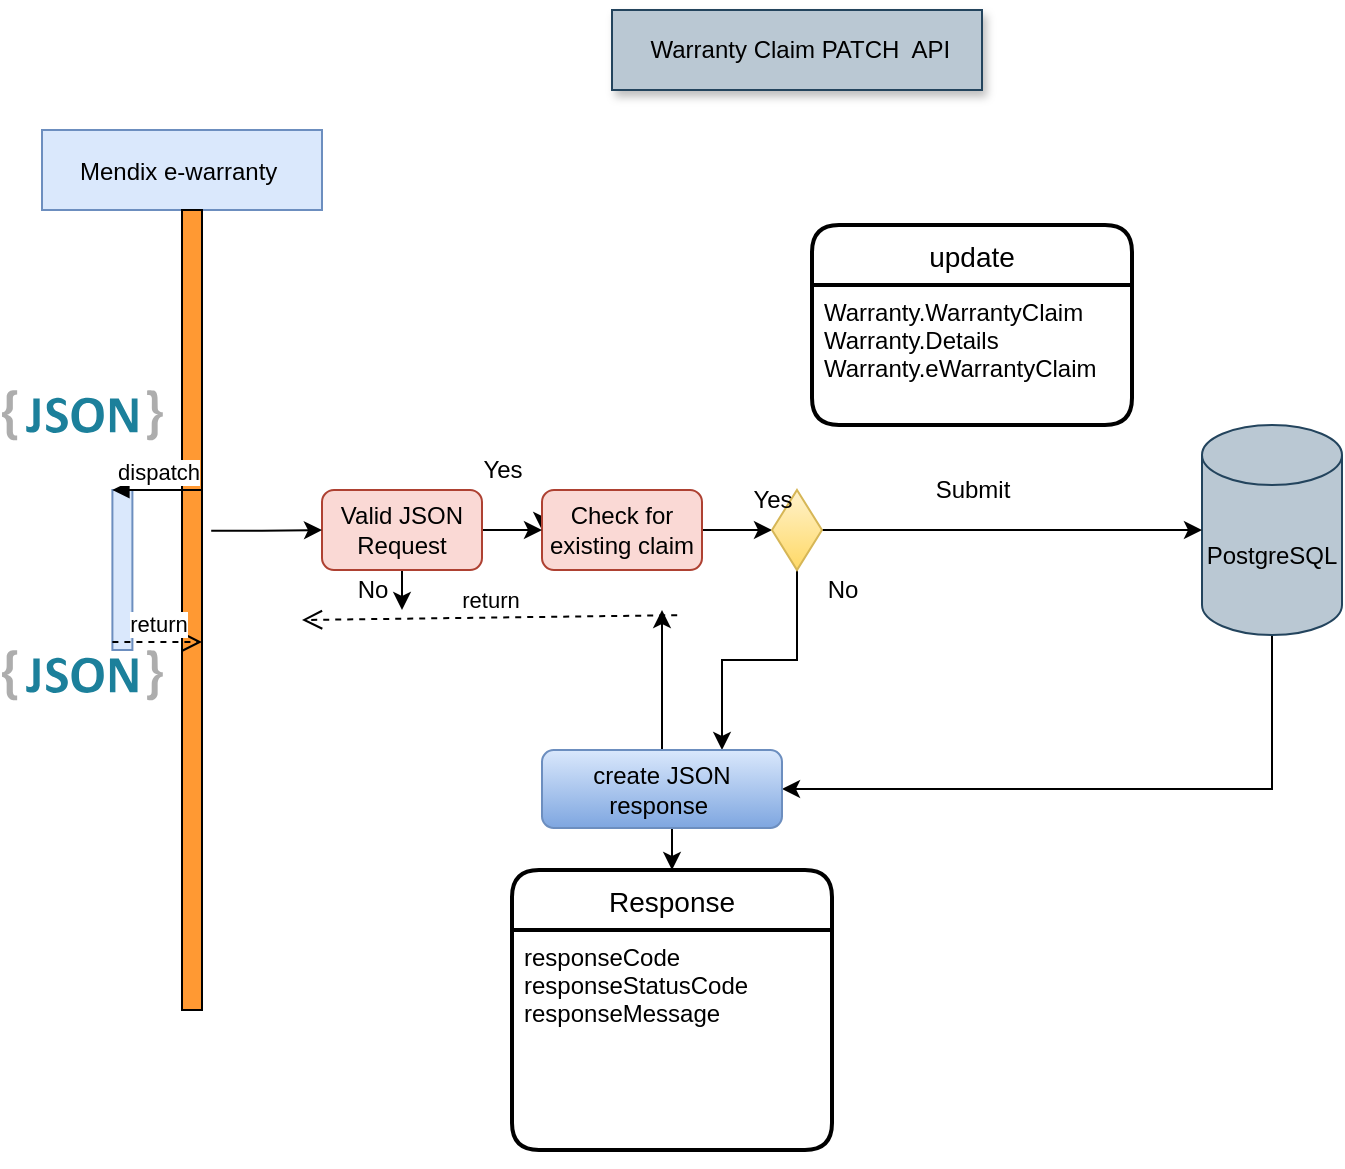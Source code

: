 <mxfile version="14.5.4" type="github">
  <diagram id="kgpKYQtTHZ0yAKxKKP6v" name="Page-1">
    <mxGraphModel dx="1502" dy="604" grid="1" gridSize="10" guides="1" tooltips="1" connect="1" arrows="1" fold="1" page="1" pageScale="1" pageWidth="850" pageHeight="1100" math="0" shadow="0">
      <root>
        <mxCell id="0" />
        <mxCell id="1" parent="0" />
        <object label="Mendix e-warranty " id="3nuBFxr9cyL0pnOWT2aG-1">
          <mxCell style="shape=umlLifeline;perimeter=lifelinePerimeter;container=1;collapsible=0;recursiveResize=0;rounded=0;shadow=0;strokeWidth=1;fillColor=#dae8fc;strokeColor=#6c8ebf;" parent="1" vertex="1">
            <mxGeometry x="30" y="70" width="140" height="440" as="geometry" />
          </mxCell>
        </object>
        <mxCell id="3nuBFxr9cyL0pnOWT2aG-2" value="" style="points=[];perimeter=orthogonalPerimeter;rounded=0;shadow=0;strokeWidth=1;fillColor=#FF9933;" parent="3nuBFxr9cyL0pnOWT2aG-1" vertex="1">
          <mxGeometry x="70" y="40" width="10" height="400" as="geometry" />
        </mxCell>
        <mxCell id="S-PPVUhzRQh5IIJFHJLY-30" value="&amp;nbsp;Warranty Claim PATCH&amp;nbsp; API" style="text;html=1;align=center;verticalAlign=middle;whiteSpace=wrap;rounded=0;shadow=1;fillColor=#bac8d3;strokeColor=#23445d;" parent="1" vertex="1">
          <mxGeometry x="315" y="10" width="185" height="40" as="geometry" />
        </mxCell>
        <mxCell id="uPZaJIyxfJ7PoCBkE-e1-34" value="&lt;span style=&quot;color: rgba(0 , 0 , 0 , 0) ; font-family: monospace ; font-size: 0px&quot;&gt;g&lt;/span&gt;" style="text;html=1;align=center;verticalAlign=middle;resizable=0;points=[];autosize=1;" parent="1" vertex="1">
          <mxGeometry x="440" y="250" width="20" height="20" as="geometry" />
        </mxCell>
        <mxCell id="18Ler7sBSwxNWshURoEd-2" style="edgeStyle=orthogonalEdgeStyle;rounded=0;orthogonalLoop=1;jettySize=auto;html=1;exitX=0.5;exitY=1;exitDx=0;exitDy=0;exitPerimeter=0;entryX=1;entryY=0.5;entryDx=0;entryDy=0;" edge="1" parent="1" source="8tkr-KhlQ4kUat4qIyOS-1" target="o4F7I5KbzvhBMEf7b5Hm-28">
          <mxGeometry relative="1" as="geometry">
            <mxPoint x="645" y="410" as="targetPoint" />
          </mxGeometry>
        </mxCell>
        <mxCell id="8tkr-KhlQ4kUat4qIyOS-1" value="PostgreSQL" style="shape=cylinder3;whiteSpace=wrap;html=1;boundedLbl=1;backgroundOutline=1;size=15;fillColor=#bac8d3;strokeColor=#23445d;" parent="1" vertex="1">
          <mxGeometry x="610" y="217.5" width="70" height="105" as="geometry" />
        </mxCell>
        <mxCell id="o4F7I5KbzvhBMEf7b5Hm-4" style="edgeStyle=orthogonalEdgeStyle;rounded=0;orthogonalLoop=1;jettySize=auto;html=1;entryX=0;entryY=0.5;entryDx=0;entryDy=0;exitX=1.46;exitY=0.401;exitDx=0;exitDy=0;exitPerimeter=0;" parent="1" source="18Ler7sBSwxNWshURoEd-11" target="o4F7I5KbzvhBMEf7b5Hm-2" edge="1">
          <mxGeometry relative="1" as="geometry">
            <mxPoint x="160" y="290" as="sourcePoint" />
          </mxGeometry>
        </mxCell>
        <mxCell id="U4aJJLkr5VwEqsjg9ysN-1" value="" style="html=1;points=[];perimeter=orthogonalPerimeter;fillColor=#dae8fc;strokeColor=#6c8ebf;" parent="1" vertex="1">
          <mxGeometry x="65.2" y="250" width="10" height="80" as="geometry" />
        </mxCell>
        <mxCell id="U4aJJLkr5VwEqsjg9ysN-2" value="dispatch" style="html=1;verticalAlign=bottom;endArrow=block;entryX=0;entryY=0;" parent="1" target="U4aJJLkr5VwEqsjg9ysN-1" edge="1">
          <mxGeometry relative="1" as="geometry">
            <mxPoint x="110" y="250" as="sourcePoint" />
          </mxGeometry>
        </mxCell>
        <mxCell id="U4aJJLkr5VwEqsjg9ysN-3" value="return" style="html=1;verticalAlign=bottom;endArrow=open;dashed=1;endSize=8;exitX=0;exitY=0.95;" parent="1" source="U4aJJLkr5VwEqsjg9ysN-1" edge="1">
          <mxGeometry relative="1" as="geometry">
            <mxPoint x="110" y="326" as="targetPoint" />
          </mxGeometry>
        </mxCell>
        <mxCell id="U4aJJLkr5VwEqsjg9ysN-4" value="" style="dashed=0;outlineConnect=0;html=1;align=center;labelPosition=center;verticalLabelPosition=bottom;verticalAlign=top;shape=mxgraph.weblogos.json_2" parent="1" vertex="1">
          <mxGeometry x="10" y="200" width="80.4" height="25.2" as="geometry" />
        </mxCell>
        <mxCell id="U4aJJLkr5VwEqsjg9ysN-5" value="" style="dashed=0;outlineConnect=0;html=1;align=center;labelPosition=center;verticalLabelPosition=bottom;verticalAlign=top;shape=mxgraph.weblogos.json_2" parent="1" vertex="1">
          <mxGeometry x="10" y="330" width="80.4" height="25.2" as="geometry" />
        </mxCell>
        <mxCell id="o4F7I5KbzvhBMEf7b5Hm-6" style="edgeStyle=orthogonalEdgeStyle;rounded=0;orthogonalLoop=1;jettySize=auto;html=1;exitX=1;exitY=0.5;exitDx=0;exitDy=0;entryX=0;entryY=0.5;entryDx=0;entryDy=0;" parent="1" source="o4F7I5KbzvhBMEf7b5Hm-2" target="o4F7I5KbzvhBMEf7b5Hm-5" edge="1">
          <mxGeometry relative="1" as="geometry" />
        </mxCell>
        <mxCell id="o4F7I5KbzvhBMEf7b5Hm-2" value="Check for existing claim" style="rounded=1;whiteSpace=wrap;html=1;fillColor=#fad9d5;strokeColor=#ae4132;" parent="1" vertex="1">
          <mxGeometry x="280" y="250" width="80" height="40" as="geometry" />
        </mxCell>
        <mxCell id="o4F7I5KbzvhBMEf7b5Hm-14" style="edgeStyle=orthogonalEdgeStyle;rounded=0;orthogonalLoop=1;jettySize=auto;html=1;entryX=0;entryY=0.5;entryDx=0;entryDy=0;entryPerimeter=0;" parent="1" source="o4F7I5KbzvhBMEf7b5Hm-5" edge="1" target="8tkr-KhlQ4kUat4qIyOS-1">
          <mxGeometry relative="1" as="geometry">
            <mxPoint x="640" y="270" as="targetPoint" />
          </mxGeometry>
        </mxCell>
        <mxCell id="18Ler7sBSwxNWshURoEd-13" style="edgeStyle=orthogonalEdgeStyle;rounded=0;orthogonalLoop=1;jettySize=auto;html=1;entryX=0.75;entryY=0;entryDx=0;entryDy=0;" edge="1" parent="1" source="o4F7I5KbzvhBMEf7b5Hm-5" target="o4F7I5KbzvhBMEf7b5Hm-28">
          <mxGeometry relative="1" as="geometry" />
        </mxCell>
        <mxCell id="o4F7I5KbzvhBMEf7b5Hm-5" value="" style="rhombus;whiteSpace=wrap;html=1;gradientColor=#ffd966;fillColor=#fff2cc;strokeColor=#d6b656;" parent="1" vertex="1">
          <mxGeometry x="395" y="250" width="25" height="40" as="geometry" />
        </mxCell>
        <mxCell id="o4F7I5KbzvhBMEf7b5Hm-8" value="Yes" style="text;html=1;align=center;verticalAlign=middle;resizable=0;points=[];autosize=1;" parent="1" vertex="1">
          <mxGeometry x="380" y="245.2" width="30" height="20" as="geometry" />
        </mxCell>
        <mxCell id="o4F7I5KbzvhBMEf7b5Hm-10" value="return" style="html=1;verticalAlign=bottom;endArrow=open;dashed=1;endSize=8;exitX=-0.08;exitY=0.88;exitDx=0;exitDy=0;exitPerimeter=0;" parent="1" edge="1">
          <mxGeometry relative="1" as="geometry">
            <mxPoint x="347.6" y="312.6" as="sourcePoint" />
            <mxPoint x="160" y="315" as="targetPoint" />
          </mxGeometry>
        </mxCell>
        <mxCell id="o4F7I5KbzvhBMEf7b5Hm-12" value="Submit" style="text;html=1;align=center;verticalAlign=middle;resizable=0;points=[];autosize=1;" parent="1" vertex="1">
          <mxGeometry x="470" y="240" width="50" height="20" as="geometry" />
        </mxCell>
        <mxCell id="o4F7I5KbzvhBMEf7b5Hm-25" value="Response" style="swimlane;childLayout=stackLayout;horizontal=1;startSize=30;horizontalStack=0;rounded=1;fontSize=14;fontStyle=0;strokeWidth=2;resizeParent=0;resizeLast=1;shadow=0;dashed=0;align=center;" parent="1" vertex="1">
          <mxGeometry x="265" y="440" width="160" height="140" as="geometry" />
        </mxCell>
        <mxCell id="o4F7I5KbzvhBMEf7b5Hm-26" value="responseCode&#xa;responseStatusCode&#xa;responseMessage" style="align=left;strokeColor=none;fillColor=none;spacingLeft=4;fontSize=12;verticalAlign=top;resizable=0;rotatable=0;part=1;" parent="o4F7I5KbzvhBMEf7b5Hm-25" vertex="1">
          <mxGeometry y="30" width="160" height="110" as="geometry" />
        </mxCell>
        <mxCell id="18Ler7sBSwxNWshURoEd-3" style="edgeStyle=orthogonalEdgeStyle;rounded=0;orthogonalLoop=1;jettySize=auto;html=1;exitX=0.5;exitY=1;exitDx=0;exitDy=0;" edge="1" parent="o4F7I5KbzvhBMEf7b5Hm-25" source="o4F7I5KbzvhBMEf7b5Hm-26" target="o4F7I5KbzvhBMEf7b5Hm-26">
          <mxGeometry relative="1" as="geometry" />
        </mxCell>
        <mxCell id="18Ler7sBSwxNWshURoEd-4" style="edgeStyle=orthogonalEdgeStyle;rounded=0;orthogonalLoop=1;jettySize=auto;html=1;exitX=0.5;exitY=1;exitDx=0;exitDy=0;" edge="1" parent="o4F7I5KbzvhBMEf7b5Hm-25" source="o4F7I5KbzvhBMEf7b5Hm-26" target="o4F7I5KbzvhBMEf7b5Hm-26">
          <mxGeometry relative="1" as="geometry" />
        </mxCell>
        <mxCell id="18Ler7sBSwxNWshURoEd-5" style="edgeStyle=orthogonalEdgeStyle;rounded=0;orthogonalLoop=1;jettySize=auto;html=1;exitX=0.5;exitY=1;exitDx=0;exitDy=0;" edge="1" parent="o4F7I5KbzvhBMEf7b5Hm-25" source="o4F7I5KbzvhBMEf7b5Hm-26" target="o4F7I5KbzvhBMEf7b5Hm-26">
          <mxGeometry relative="1" as="geometry" />
        </mxCell>
        <mxCell id="18Ler7sBSwxNWshURoEd-19" style="edgeStyle=orthogonalEdgeStyle;rounded=0;orthogonalLoop=1;jettySize=auto;html=1;exitX=0.5;exitY=1;exitDx=0;exitDy=0;" edge="1" parent="o4F7I5KbzvhBMEf7b5Hm-25" source="o4F7I5KbzvhBMEf7b5Hm-26" target="o4F7I5KbzvhBMEf7b5Hm-26">
          <mxGeometry relative="1" as="geometry" />
        </mxCell>
        <mxCell id="18Ler7sBSwxNWshURoEd-20" style="edgeStyle=orthogonalEdgeStyle;rounded=0;orthogonalLoop=1;jettySize=auto;html=1;exitX=0.5;exitY=1;exitDx=0;exitDy=0;" edge="1" parent="o4F7I5KbzvhBMEf7b5Hm-25" source="o4F7I5KbzvhBMEf7b5Hm-26" target="o4F7I5KbzvhBMEf7b5Hm-26">
          <mxGeometry relative="1" as="geometry" />
        </mxCell>
        <mxCell id="o4F7I5KbzvhBMEf7b5Hm-29" style="edgeStyle=orthogonalEdgeStyle;rounded=0;orthogonalLoop=1;jettySize=auto;html=1;exitX=0.5;exitY=1;exitDx=0;exitDy=0;entryX=0.5;entryY=0;entryDx=0;entryDy=0;" parent="1" source="o4F7I5KbzvhBMEf7b5Hm-28" target="o4F7I5KbzvhBMEf7b5Hm-25" edge="1">
          <mxGeometry relative="1" as="geometry" />
        </mxCell>
        <mxCell id="o4F7I5KbzvhBMEf7b5Hm-31" style="edgeStyle=orthogonalEdgeStyle;rounded=0;orthogonalLoop=1;jettySize=auto;html=1;" parent="1" source="o4F7I5KbzvhBMEf7b5Hm-28" edge="1">
          <mxGeometry relative="1" as="geometry">
            <mxPoint x="340" y="310" as="targetPoint" />
          </mxGeometry>
        </mxCell>
        <mxCell id="o4F7I5KbzvhBMEf7b5Hm-28" value="create JSON response&amp;nbsp;" style="rounded=1;whiteSpace=wrap;html=1;gradientColor=#7ea6e0;fillColor=#dae8fc;strokeColor=#6c8ebf;" parent="1" vertex="1">
          <mxGeometry x="280" y="380" width="120" height="39" as="geometry" />
        </mxCell>
        <mxCell id="18Ler7sBSwxNWshURoEd-6" value="update" style="swimlane;childLayout=stackLayout;horizontal=1;startSize=30;horizontalStack=0;rounded=1;fontSize=14;fontStyle=0;strokeWidth=2;resizeParent=0;resizeLast=1;shadow=0;dashed=0;align=center;" vertex="1" parent="1">
          <mxGeometry x="415" y="117.5" width="160" height="100" as="geometry" />
        </mxCell>
        <mxCell id="18Ler7sBSwxNWshURoEd-7" value="Warranty.WarrantyClaim&#xa;Warranty.Details&#xa;  Warranty.eWarrantyClaim" style="align=left;strokeColor=none;fillColor=none;spacingLeft=4;fontSize=12;verticalAlign=top;resizable=0;rotatable=0;part=1;" vertex="1" parent="18Ler7sBSwxNWshURoEd-6">
          <mxGeometry y="30" width="160" height="70" as="geometry" />
        </mxCell>
        <mxCell id="18Ler7sBSwxNWshURoEd-8" style="edgeStyle=orthogonalEdgeStyle;rounded=0;orthogonalLoop=1;jettySize=auto;html=1;exitX=0.5;exitY=1;exitDx=0;exitDy=0;" edge="1" parent="18Ler7sBSwxNWshURoEd-6" source="18Ler7sBSwxNWshURoEd-7" target="18Ler7sBSwxNWshURoEd-7">
          <mxGeometry relative="1" as="geometry" />
        </mxCell>
        <mxCell id="18Ler7sBSwxNWshURoEd-9" style="edgeStyle=orthogonalEdgeStyle;rounded=0;orthogonalLoop=1;jettySize=auto;html=1;exitX=0.5;exitY=1;exitDx=0;exitDy=0;" edge="1" parent="18Ler7sBSwxNWshURoEd-6" source="18Ler7sBSwxNWshURoEd-7" target="18Ler7sBSwxNWshURoEd-7">
          <mxGeometry relative="1" as="geometry" />
        </mxCell>
        <mxCell id="18Ler7sBSwxNWshURoEd-10" style="edgeStyle=orthogonalEdgeStyle;rounded=0;orthogonalLoop=1;jettySize=auto;html=1;exitX=0.5;exitY=1;exitDx=0;exitDy=0;" edge="1" parent="18Ler7sBSwxNWshURoEd-6" source="18Ler7sBSwxNWshURoEd-7" target="18Ler7sBSwxNWshURoEd-7">
          <mxGeometry relative="1" as="geometry" />
        </mxCell>
        <mxCell id="18Ler7sBSwxNWshURoEd-15" style="edgeStyle=orthogonalEdgeStyle;rounded=0;orthogonalLoop=1;jettySize=auto;html=1;exitX=1;exitY=0.5;exitDx=0;exitDy=0;entryX=0;entryY=0.5;entryDx=0;entryDy=0;" edge="1" parent="1" source="18Ler7sBSwxNWshURoEd-11" target="o4F7I5KbzvhBMEf7b5Hm-2">
          <mxGeometry relative="1" as="geometry" />
        </mxCell>
        <mxCell id="18Ler7sBSwxNWshURoEd-17" style="edgeStyle=orthogonalEdgeStyle;rounded=0;orthogonalLoop=1;jettySize=auto;html=1;exitX=0.5;exitY=1;exitDx=0;exitDy=0;" edge="1" parent="1" source="18Ler7sBSwxNWshURoEd-11">
          <mxGeometry relative="1" as="geometry">
            <mxPoint x="210" y="310" as="targetPoint" />
          </mxGeometry>
        </mxCell>
        <mxCell id="18Ler7sBSwxNWshURoEd-11" value="Valid JSON Request" style="rounded=1;whiteSpace=wrap;html=1;fillColor=#fad9d5;strokeColor=#ae4132;" vertex="1" parent="1">
          <mxGeometry x="170" y="250" width="80" height="40" as="geometry" />
        </mxCell>
        <mxCell id="18Ler7sBSwxNWshURoEd-12" style="edgeStyle=orthogonalEdgeStyle;rounded=0;orthogonalLoop=1;jettySize=auto;html=1;entryX=0;entryY=0.5;entryDx=0;entryDy=0;exitX=1.46;exitY=0.401;exitDx=0;exitDy=0;exitPerimeter=0;" edge="1" parent="1" source="3nuBFxr9cyL0pnOWT2aG-2" target="18Ler7sBSwxNWshURoEd-11">
          <mxGeometry relative="1" as="geometry">
            <mxPoint x="164.6" y="270.4" as="sourcePoint" />
            <mxPoint x="230" y="270" as="targetPoint" />
          </mxGeometry>
        </mxCell>
        <mxCell id="18Ler7sBSwxNWshURoEd-14" value="No" style="text;html=1;align=center;verticalAlign=middle;resizable=0;points=[];autosize=1;" vertex="1" parent="1">
          <mxGeometry x="415" y="290" width="30" height="20" as="geometry" />
        </mxCell>
        <mxCell id="18Ler7sBSwxNWshURoEd-16" value="Yes" style="text;html=1;align=center;verticalAlign=middle;resizable=0;points=[];autosize=1;" vertex="1" parent="1">
          <mxGeometry x="245" y="230" width="30" height="20" as="geometry" />
        </mxCell>
        <mxCell id="18Ler7sBSwxNWshURoEd-18" value="No" style="text;html=1;align=center;verticalAlign=middle;resizable=0;points=[];autosize=1;" vertex="1" parent="1">
          <mxGeometry x="180" y="290" width="30" height="20" as="geometry" />
        </mxCell>
      </root>
    </mxGraphModel>
  </diagram>
</mxfile>
